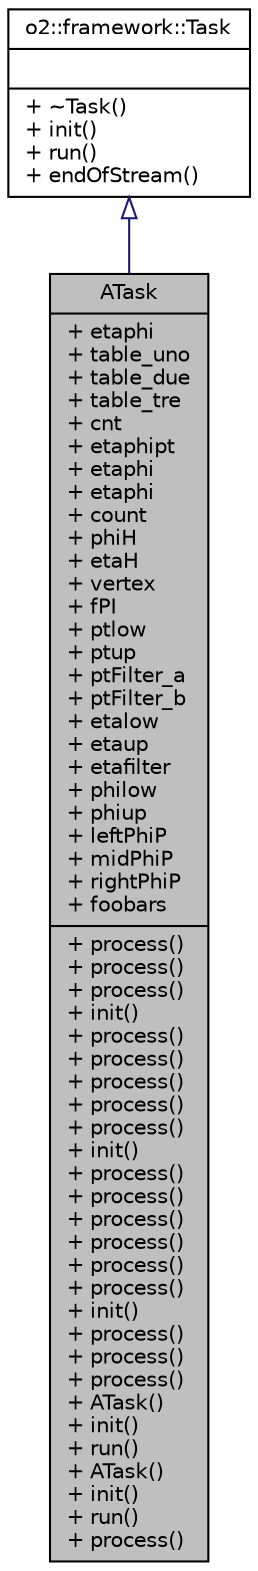 digraph "ATask"
{
 // INTERACTIVE_SVG=YES
  bgcolor="transparent";
  edge [fontname="Helvetica",fontsize="10",labelfontname="Helvetica",labelfontsize="10"];
  node [fontname="Helvetica",fontsize="10",shape=record];
  Node0 [label="{ATask\n|+ etaphi\l+ table_uno\l+ table_due\l+ table_tre\l+ cnt\l+ etaphipt\l+ etaphi\l+ etaphi\l+ count\l+ phiH\l+ etaH\l+ vertex\l+ fPI\l+ ptlow\l+ ptup\l+ ptFilter_a\l+ ptFilter_b\l+ etalow\l+ etaup\l+ etafilter\l+ philow\l+ phiup\l+ leftPhiP\l+ midPhiP\l+ rightPhiP\l+ foobars\l|+ process()\l+ process()\l+ process()\l+ init()\l+ process()\l+ process()\l+ process()\l+ process()\l+ process()\l+ init()\l+ process()\l+ process()\l+ process()\l+ process()\l+ process()\l+ process()\l+ init()\l+ process()\l+ process()\l+ process()\l+ ATask()\l+ init()\l+ run()\l+ ATask()\l+ init()\l+ run()\l+ process()\l}",height=0.2,width=0.4,color="black", fillcolor="grey75", style="filled", fontcolor="black"];
  Node1 -> Node0 [dir="back",color="midnightblue",fontsize="10",style="solid",arrowtail="onormal",fontname="Helvetica"];
  Node1 [label="{o2::framework::Task\n||+ ~Task()\l+ init()\l+ run()\l+ endOfStream()\l}",height=0.2,width=0.4,color="black",URL="$de/dac/classo2_1_1framework_1_1Task.html"];
}
